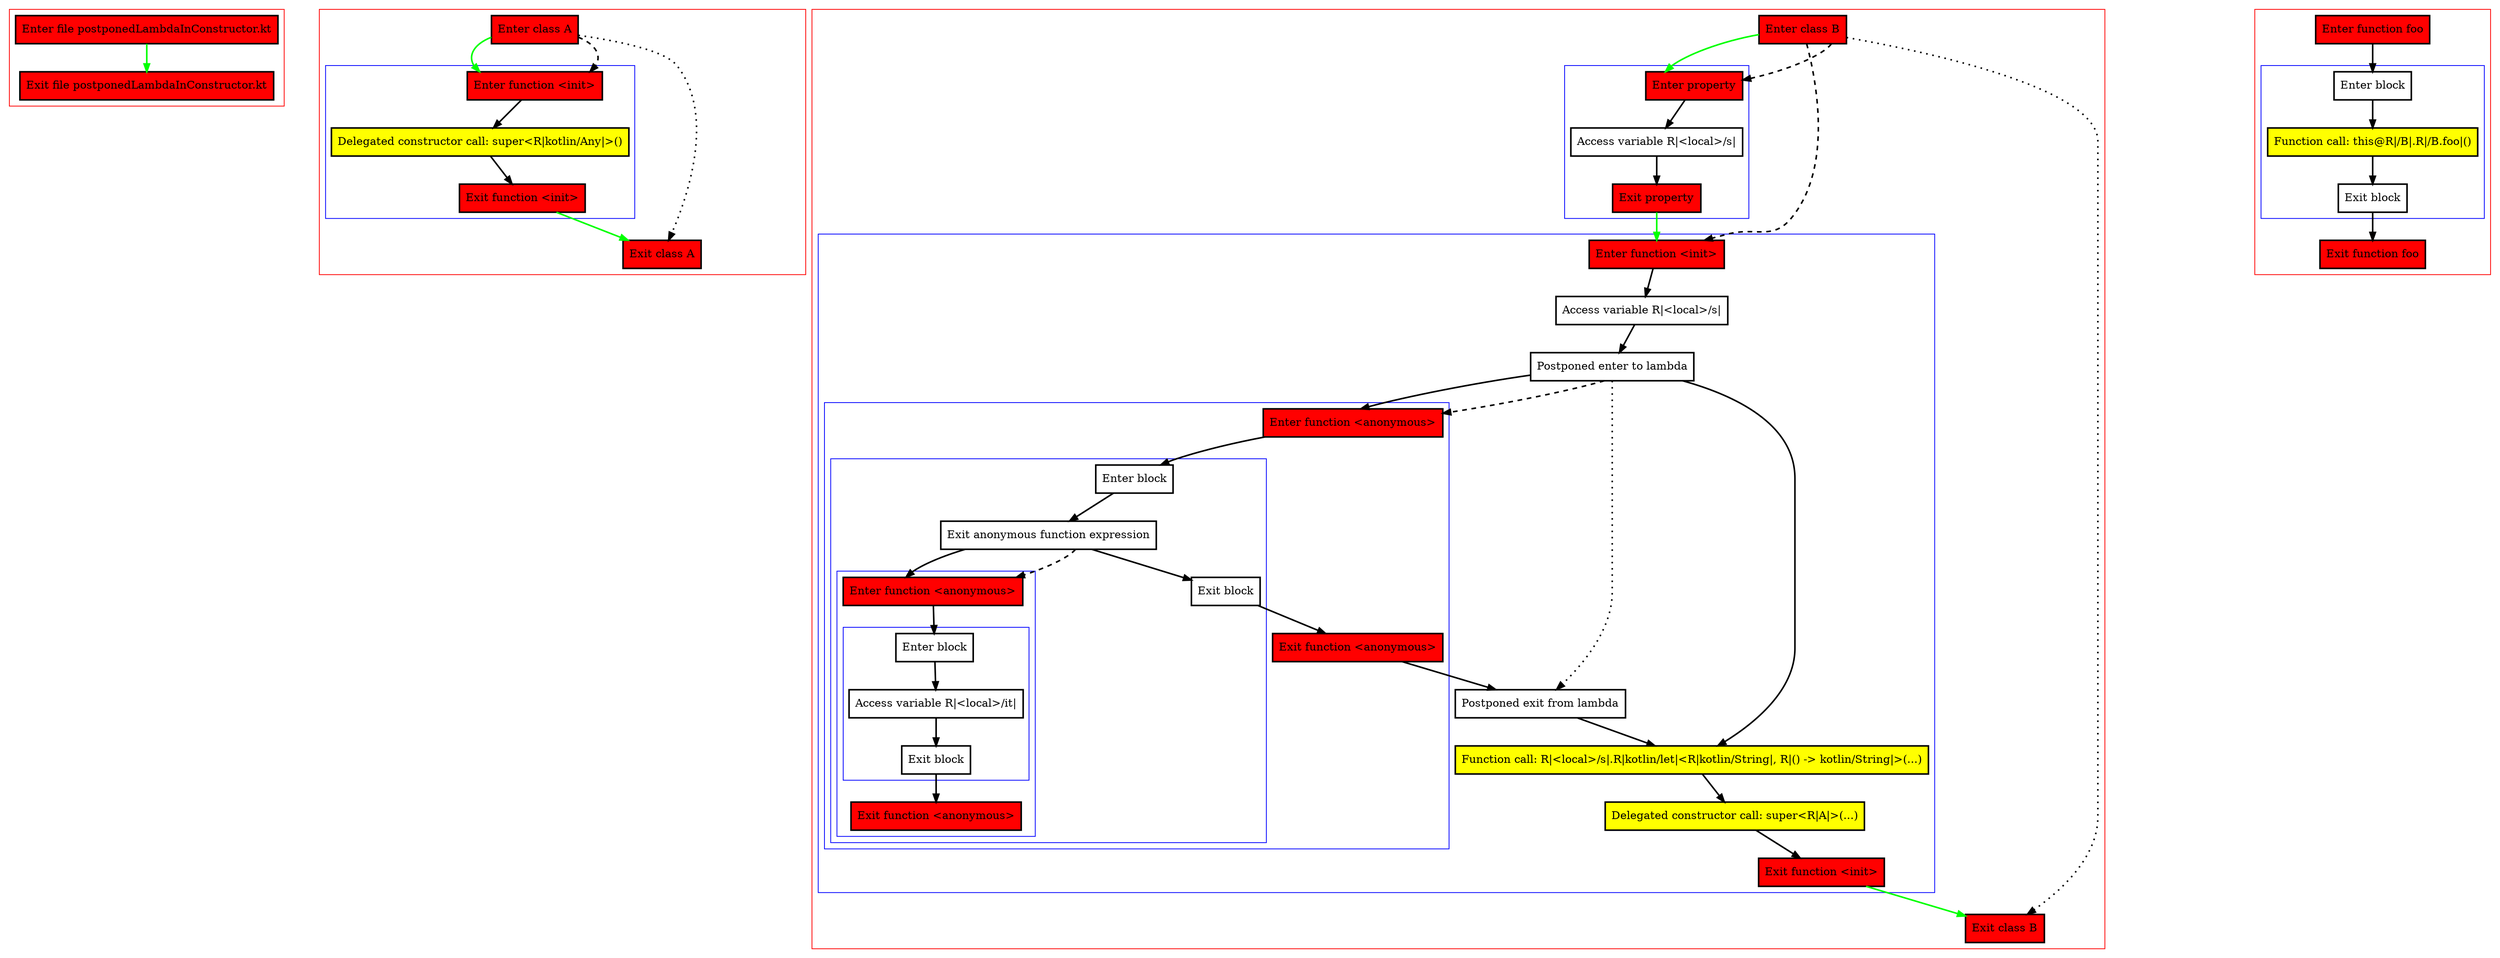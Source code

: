 digraph postponedLambdaInConstructor_kt {
    graph [nodesep=3]
    node [shape=box penwidth=2]
    edge [penwidth=2]

    subgraph cluster_0 {
        color=red
        0 [label="Enter file postponedLambdaInConstructor.kt" style="filled" fillcolor=red];
        1 [label="Exit file postponedLambdaInConstructor.kt" style="filled" fillcolor=red];
    }
    0 -> {1} [color=green];

    subgraph cluster_1 {
        color=red
        2 [label="Enter class A" style="filled" fillcolor=red];
        subgraph cluster_2 {
            color=blue
            3 [label="Enter function <init>" style="filled" fillcolor=red];
            4 [label="Delegated constructor call: super<R|kotlin/Any|>()" style="filled" fillcolor=yellow];
            5 [label="Exit function <init>" style="filled" fillcolor=red];
        }
        6 [label="Exit class A" style="filled" fillcolor=red];
    }
    2 -> {3} [color=green];
    2 -> {6} [style=dotted];
    2 -> {3} [style=dashed];
    3 -> {4};
    4 -> {5};
    5 -> {6} [color=green];

    subgraph cluster_3 {
        color=red
        7 [label="Enter class B" style="filled" fillcolor=red];
        subgraph cluster_4 {
            color=blue
            8 [label="Enter property" style="filled" fillcolor=red];
            9 [label="Access variable R|<local>/s|"];
            10 [label="Exit property" style="filled" fillcolor=red];
        }
        subgraph cluster_5 {
            color=blue
            11 [label="Enter function <init>" style="filled" fillcolor=red];
            12 [label="Access variable R|<local>/s|"];
            13 [label="Postponed enter to lambda"];
            subgraph cluster_6 {
                color=blue
                14 [label="Enter function <anonymous>" style="filled" fillcolor=red];
                subgraph cluster_7 {
                    color=blue
                    15 [label="Enter block"];
                    16 [label="Exit anonymous function expression"];
                    subgraph cluster_8 {
                        color=blue
                        17 [label="Enter function <anonymous>" style="filled" fillcolor=red];
                        subgraph cluster_9 {
                            color=blue
                            18 [label="Enter block"];
                            19 [label="Access variable R|<local>/it|"];
                            20 [label="Exit block"];
                        }
                        21 [label="Exit function <anonymous>" style="filled" fillcolor=red];
                    }
                    22 [label="Exit block"];
                }
                23 [label="Exit function <anonymous>" style="filled" fillcolor=red];
            }
            24 [label="Postponed exit from lambda"];
            25 [label="Function call: R|<local>/s|.R|kotlin/let|<R|kotlin/String|, R|() -> kotlin/String|>(...)" style="filled" fillcolor=yellow];
            26 [label="Delegated constructor call: super<R|A|>(...)" style="filled" fillcolor=yellow];
            27 [label="Exit function <init>" style="filled" fillcolor=red];
        }
        28 [label="Exit class B" style="filled" fillcolor=red];
    }
    7 -> {8} [color=green];
    7 -> {28} [style=dotted];
    7 -> {8 11} [style=dashed];
    8 -> {9};
    9 -> {10};
    10 -> {11} [color=green];
    11 -> {12};
    12 -> {13};
    13 -> {14 25};
    13 -> {24} [style=dotted];
    13 -> {14} [style=dashed];
    14 -> {15};
    15 -> {16};
    16 -> {17 22};
    16 -> {17} [style=dashed];
    17 -> {18};
    18 -> {19};
    19 -> {20};
    20 -> {21};
    22 -> {23};
    23 -> {24};
    24 -> {25};
    25 -> {26};
    26 -> {27};
    27 -> {28} [color=green];

    subgraph cluster_10 {
        color=red
        29 [label="Enter function foo" style="filled" fillcolor=red];
        subgraph cluster_11 {
            color=blue
            30 [label="Enter block"];
            31 [label="Function call: this@R|/B|.R|/B.foo|()" style="filled" fillcolor=yellow];
            32 [label="Exit block"];
        }
        33 [label="Exit function foo" style="filled" fillcolor=red];
    }
    29 -> {30};
    30 -> {31};
    31 -> {32};
    32 -> {33};

}
